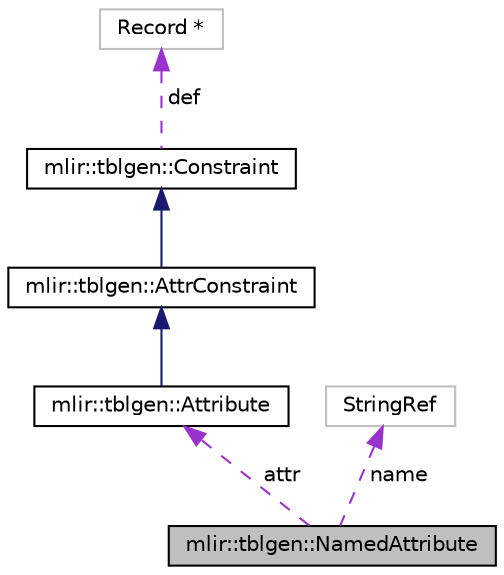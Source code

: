 digraph "mlir::tblgen::NamedAttribute"
{
  bgcolor="transparent";
  edge [fontname="Helvetica",fontsize="10",labelfontname="Helvetica",labelfontsize="10"];
  node [fontname="Helvetica",fontsize="10",shape=record];
  Node1 [label="mlir::tblgen::NamedAttribute",height=0.2,width=0.4,color="black", fillcolor="grey75", style="filled", fontcolor="black"];
  Node2 -> Node1 [dir="back",color="darkorchid3",fontsize="10",style="dashed",label=" attr" ,fontname="Helvetica"];
  Node2 [label="mlir::tblgen::Attribute",height=0.2,width=0.4,color="black",URL="$classmlir_1_1tblgen_1_1Attribute.html"];
  Node3 -> Node2 [dir="back",color="midnightblue",fontsize="10",style="solid",fontname="Helvetica"];
  Node3 [label="mlir::tblgen::AttrConstraint",height=0.2,width=0.4,color="black",URL="$classmlir_1_1tblgen_1_1AttrConstraint.html"];
  Node4 -> Node3 [dir="back",color="midnightblue",fontsize="10",style="solid",fontname="Helvetica"];
  Node4 [label="mlir::tblgen::Constraint",height=0.2,width=0.4,color="black",URL="$classmlir_1_1tblgen_1_1Constraint.html"];
  Node5 -> Node4 [dir="back",color="darkorchid3",fontsize="10",style="dashed",label=" def" ,fontname="Helvetica"];
  Node5 [label="Record *",height=0.2,width=0.4,color="grey75"];
  Node6 -> Node1 [dir="back",color="darkorchid3",fontsize="10",style="dashed",label=" name" ,fontname="Helvetica"];
  Node6 [label="StringRef",height=0.2,width=0.4,color="grey75"];
}
